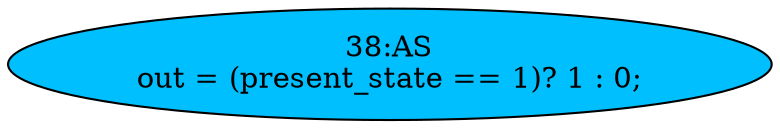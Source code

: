 strict digraph "" {
	node [label="\N"];
	"38:AS"	[ast="<pyverilog.vparser.ast.Assign object at 0x7f502a346450>",
		def_var="['out']",
		fillcolor=deepskyblue,
		label="38:AS
out = (present_state == 1)? 1 : 0;",
		statements="[]",
		style=filled,
		typ=Assign,
		use_var="['present_state']"];
}

